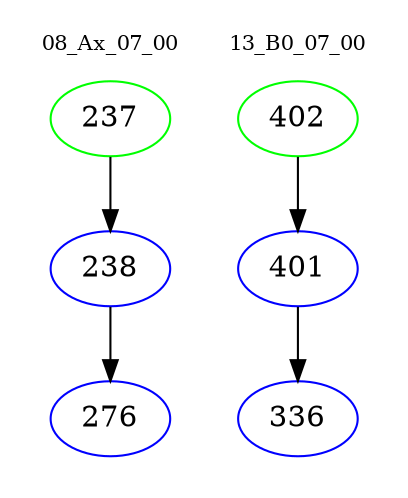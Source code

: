 digraph{
subgraph cluster_0 {
color = white
label = "08_Ax_07_00";
fontsize=10;
T0_237 [label="237", color="green"]
T0_237 -> T0_238 [color="black"]
T0_238 [label="238", color="blue"]
T0_238 -> T0_276 [color="black"]
T0_276 [label="276", color="blue"]
}
subgraph cluster_1 {
color = white
label = "13_B0_07_00";
fontsize=10;
T1_402 [label="402", color="green"]
T1_402 -> T1_401 [color="black"]
T1_401 [label="401", color="blue"]
T1_401 -> T1_336 [color="black"]
T1_336 [label="336", color="blue"]
}
}
